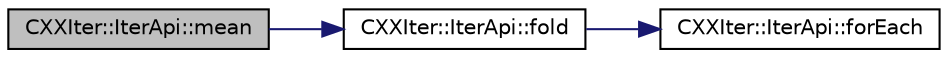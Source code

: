 digraph "CXXIter::IterApi::mean"
{
 // INTERACTIVE_SVG=YES
 // LATEX_PDF_SIZE
  bgcolor="transparent";
  edge [fontname="Helvetica",fontsize="10",labelfontname="Helvetica",labelfontsize="10"];
  node [fontname="Helvetica",fontsize="10",shape=record];
  rankdir="LR";
  Node1 [label="CXXIter::IterApi::mean",height=0.2,width=0.4,color="black", fillcolor="grey75", style="filled", fontcolor="black",tooltip="Consumer that calculates the mean of all elements of this iterator."];
  Node1 -> Node2 [color="midnightblue",fontsize="10",style="solid",fontname="Helvetica"];
  Node2 [label="CXXIter::IterApi::fold",height=0.2,width=0.4,color="black",URL="$classCXXIter_1_1IterApi.html#a16bc04471483e7ce71726036befa551e",tooltip="Consumer that executes the given foldFn for each item in this iterator, to apply to a working value,..."];
  Node2 -> Node3 [color="midnightblue",fontsize="10",style="solid",fontname="Helvetica"];
  Node3 [label="CXXIter::IterApi::forEach",height=0.2,width=0.4,color="black",URL="$classCXXIter_1_1IterApi.html#aad1cbb262290264fc2e12d80492ad066",tooltip="Consumer that calls the given function useFn for each of the elements in this iterator."];
}
